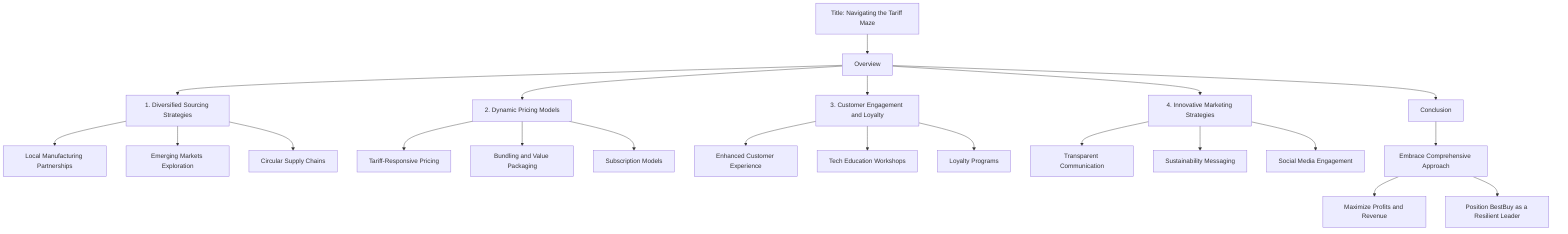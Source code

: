flowchart TD
        A[Title: Navigating the Tariff Maze] --> B[Overview]
        B --> C[1. Diversified Sourcing Strategies]
        C --> D[Local Manufacturing Partnerships]
        C --> E[Emerging Markets Exploration]
        C --> F[Circular Supply Chains]

        B --> G[2. Dynamic Pricing Models]
        G --> H[Tariff-Responsive Pricing]
        G --> I[Bundling and Value Packaging]
        G --> J[Subscription Models]

        B --> K[3. Customer Engagement and Loyalty]
        K --> L[Enhanced Customer Experience]
        K --> M[Tech Education Workshops]
        K --> N[Loyalty Programs]

        B --> O[4. Innovative Marketing Strategies]
        O --> P[Transparent Communication]
        O --> Q[Sustainability Messaging]
        O --> R[Social Media Engagement]

        B --> S[Conclusion]
        S --> T[Embrace Comprehensive Approach]
        T --> U[Maximize Profits and Revenue]
        T --> V[Position BestBuy as a Resilient Leader]